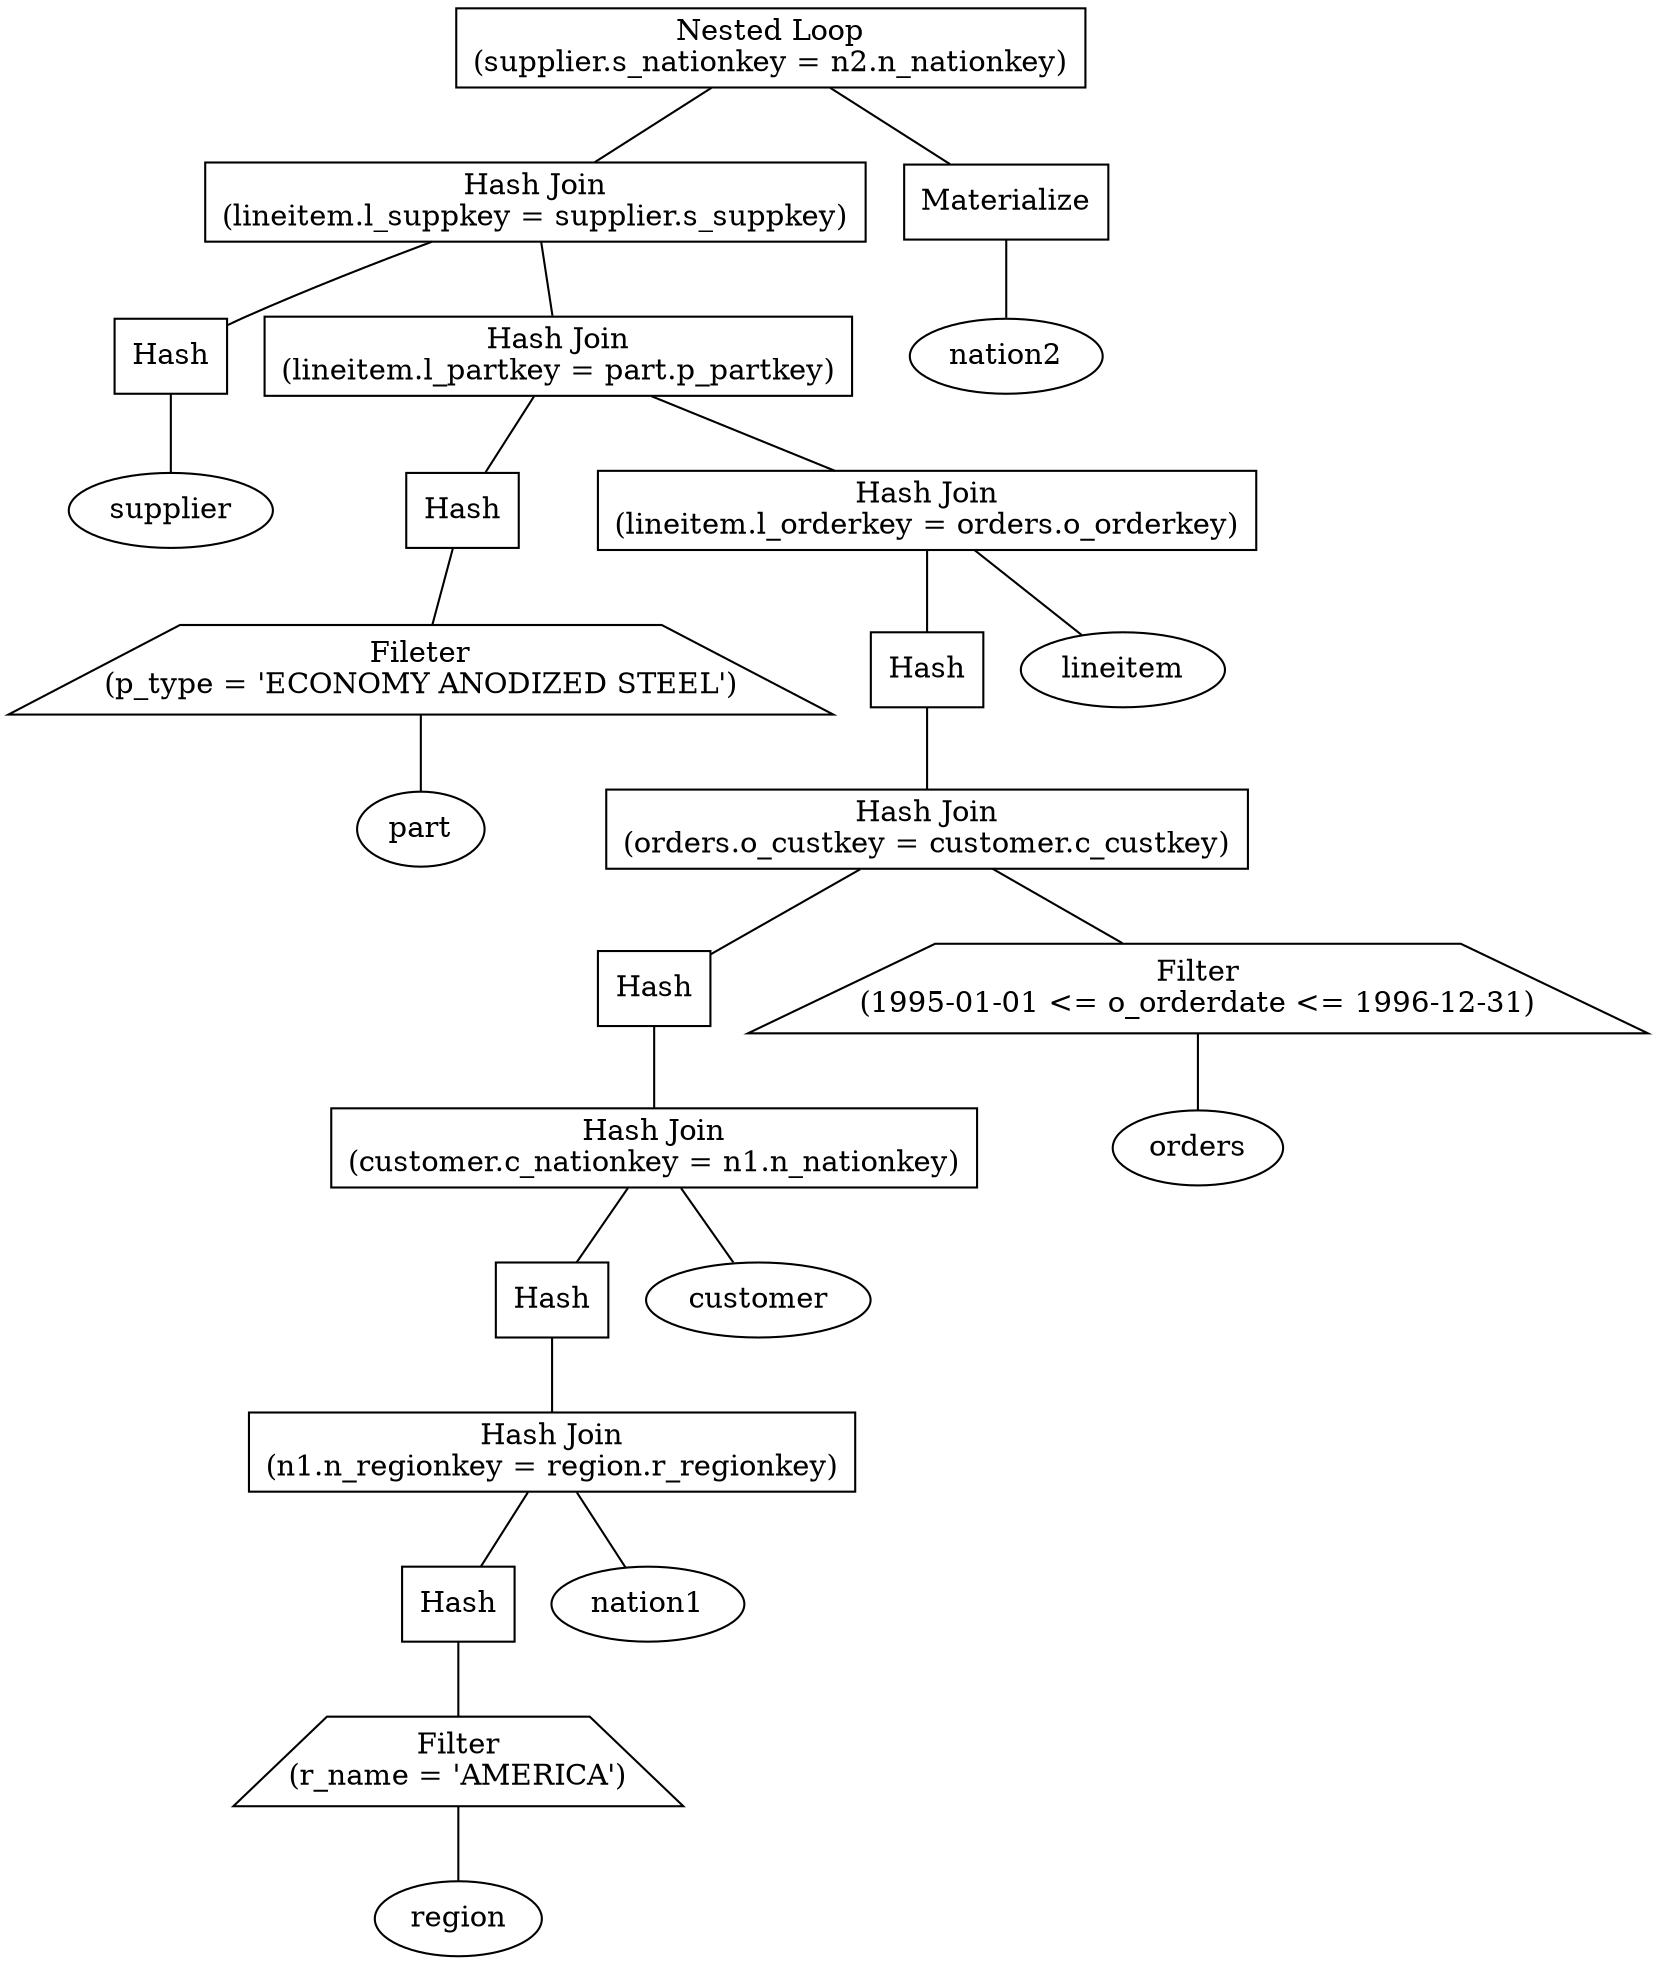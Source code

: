 graph query8core{
    ordering = out;
    Join1 [label = "Nested Loop\n(supplier.s_nationkey = n2.n_nationkey)", shape = box];
    Join2 [label = "Hash Join\n(lineitem.l_suppkey = supplier.s_suppkey)", shape = box];
    Join3 [label = "Hash Join\n(lineitem.l_partkey = part.p_partkey)", shape = box];
    Join4 [label = "Hash Join\n(lineitem.l_orderkey = orders.o_orderkey)", shape = box];
    Join5 [label = "Hash Join\n(orders.o_custkey = customer.c_custkey)", shape = box];
    Join6 [label = "Hash Join\n(customer.c_nationkey = n1.n_nationkey)", shape = box];
    Join7 [label = "Hash Join\n(n1.n_regionkey = region.r_regionkey)", shape = box];
    Filter1 [label = "Fileter\n(p_type = 'ECONOMY ANODIZED STEEL')"
             shape = trapezium, fixedsize = true, width = 5.5, height = .6];
    Filter2 [label = "Filter\n(1995-01-01 <= o_orderdate <= 1996-12-31)",
             shape = trapezium, fixedsize = true, width = 6., height = .6];
    Filter3 [label = "Filter\n(r_name = 'AMERICA')",
             shape = trapezium, fixedsize = true, width = 3., height = .6];
    Hash1 [label = "Hash", shape = box];
    Hash2 [label = "Hash", shape = box];
    Hash3 [label = "Hash", shape = box];
    Hash4 [label = "Hash", shape = box];
    Hash5 [label = "Hash", shape = box];
    Hash6 [label = "Hash", shape = box];
    Materialize1 [label = "Materialize", shape = box];

    Join1 -- Join2;
    Join1 -- Materialize1;
    Materialize1  -- nation2;
    Join2 -- Hash1 -- supplier;
    Join2 -- Join3;
    Join3 -- Hash2 -- Filter1 -- part;
    Join3 -- Join4;
    Join4 -- Hash3 -- Join5;
    Join4 -- lineitem;
    Join5 -- Hash4 -- Join6;
    Join5 -- Filter2 -- orders;
    Join6 -- Hash5 -- Join7;
    Join6 -- customer;
    Join7 -- Hash6 -- Filter3 -- region;
    Join7 -- nation1;
}
